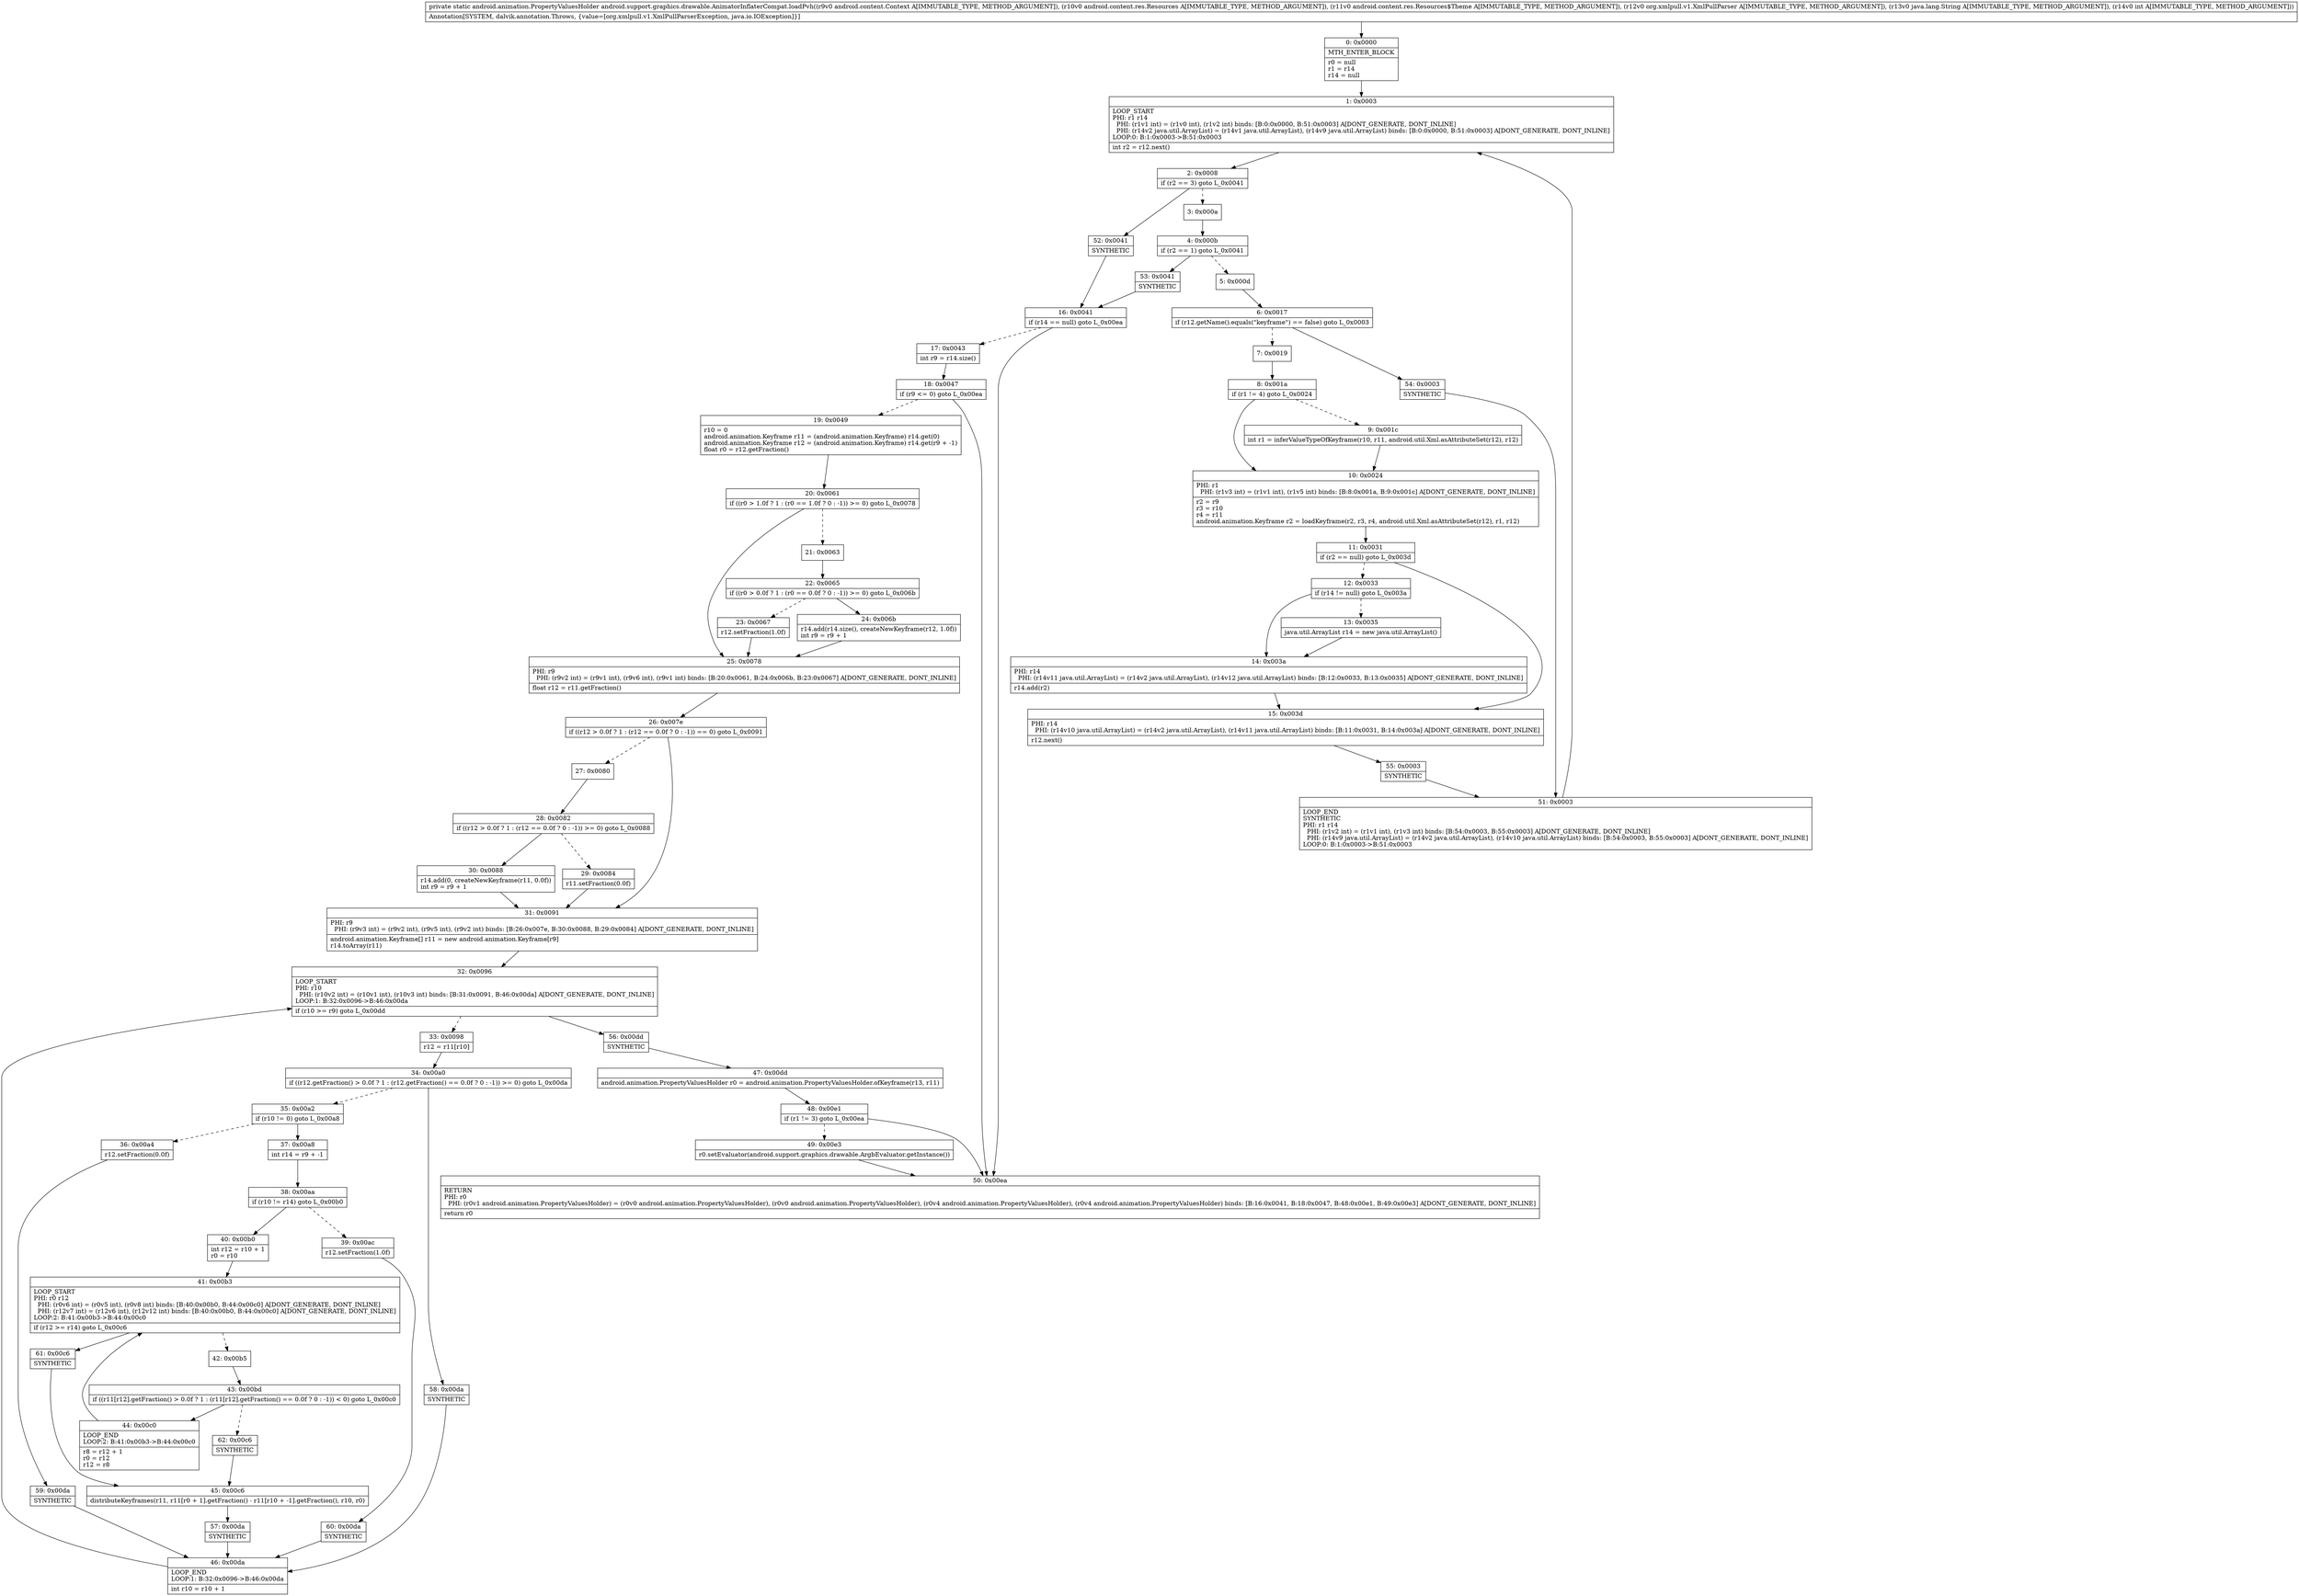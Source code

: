 digraph "CFG forandroid.support.graphics.drawable.AnimatorInflaterCompat.loadPvh(Landroid\/content\/Context;Landroid\/content\/res\/Resources;Landroid\/content\/res\/Resources$Theme;Lorg\/xmlpull\/v1\/XmlPullParser;Ljava\/lang\/String;I)Landroid\/animation\/PropertyValuesHolder;" {
Node_0 [shape=record,label="{0\:\ 0x0000|MTH_ENTER_BLOCK\l|r0 = null\lr1 = r14\lr14 = null\l}"];
Node_1 [shape=record,label="{1\:\ 0x0003|LOOP_START\lPHI: r1 r14 \l  PHI: (r1v1 int) = (r1v0 int), (r1v2 int) binds: [B:0:0x0000, B:51:0x0003] A[DONT_GENERATE, DONT_INLINE]\l  PHI: (r14v2 java.util.ArrayList) = (r14v1 java.util.ArrayList), (r14v9 java.util.ArrayList) binds: [B:0:0x0000, B:51:0x0003] A[DONT_GENERATE, DONT_INLINE]\lLOOP:0: B:1:0x0003\-\>B:51:0x0003\l|int r2 = r12.next()\l}"];
Node_2 [shape=record,label="{2\:\ 0x0008|if (r2 == 3) goto L_0x0041\l}"];
Node_3 [shape=record,label="{3\:\ 0x000a}"];
Node_4 [shape=record,label="{4\:\ 0x000b|if (r2 == 1) goto L_0x0041\l}"];
Node_5 [shape=record,label="{5\:\ 0x000d}"];
Node_6 [shape=record,label="{6\:\ 0x0017|if (r12.getName().equals(\"keyframe\") == false) goto L_0x0003\l}"];
Node_7 [shape=record,label="{7\:\ 0x0019}"];
Node_8 [shape=record,label="{8\:\ 0x001a|if (r1 != 4) goto L_0x0024\l}"];
Node_9 [shape=record,label="{9\:\ 0x001c|int r1 = inferValueTypeOfKeyframe(r10, r11, android.util.Xml.asAttributeSet(r12), r12)\l}"];
Node_10 [shape=record,label="{10\:\ 0x0024|PHI: r1 \l  PHI: (r1v3 int) = (r1v1 int), (r1v5 int) binds: [B:8:0x001a, B:9:0x001c] A[DONT_GENERATE, DONT_INLINE]\l|r2 = r9\lr3 = r10\lr4 = r11\landroid.animation.Keyframe r2 = loadKeyframe(r2, r3, r4, android.util.Xml.asAttributeSet(r12), r1, r12)\l}"];
Node_11 [shape=record,label="{11\:\ 0x0031|if (r2 == null) goto L_0x003d\l}"];
Node_12 [shape=record,label="{12\:\ 0x0033|if (r14 != null) goto L_0x003a\l}"];
Node_13 [shape=record,label="{13\:\ 0x0035|java.util.ArrayList r14 = new java.util.ArrayList()\l}"];
Node_14 [shape=record,label="{14\:\ 0x003a|PHI: r14 \l  PHI: (r14v11 java.util.ArrayList) = (r14v2 java.util.ArrayList), (r14v12 java.util.ArrayList) binds: [B:12:0x0033, B:13:0x0035] A[DONT_GENERATE, DONT_INLINE]\l|r14.add(r2)\l}"];
Node_15 [shape=record,label="{15\:\ 0x003d|PHI: r14 \l  PHI: (r14v10 java.util.ArrayList) = (r14v2 java.util.ArrayList), (r14v11 java.util.ArrayList) binds: [B:11:0x0031, B:14:0x003a] A[DONT_GENERATE, DONT_INLINE]\l|r12.next()\l}"];
Node_16 [shape=record,label="{16\:\ 0x0041|if (r14 == null) goto L_0x00ea\l}"];
Node_17 [shape=record,label="{17\:\ 0x0043|int r9 = r14.size()\l}"];
Node_18 [shape=record,label="{18\:\ 0x0047|if (r9 \<= 0) goto L_0x00ea\l}"];
Node_19 [shape=record,label="{19\:\ 0x0049|r10 = 0\landroid.animation.Keyframe r11 = (android.animation.Keyframe) r14.get(0)\landroid.animation.Keyframe r12 = (android.animation.Keyframe) r14.get(r9 + \-1)\lfloat r0 = r12.getFraction()\l}"];
Node_20 [shape=record,label="{20\:\ 0x0061|if ((r0 \> 1.0f ? 1 : (r0 == 1.0f ? 0 : \-1)) \>= 0) goto L_0x0078\l}"];
Node_21 [shape=record,label="{21\:\ 0x0063}"];
Node_22 [shape=record,label="{22\:\ 0x0065|if ((r0 \> 0.0f ? 1 : (r0 == 0.0f ? 0 : \-1)) \>= 0) goto L_0x006b\l}"];
Node_23 [shape=record,label="{23\:\ 0x0067|r12.setFraction(1.0f)\l}"];
Node_24 [shape=record,label="{24\:\ 0x006b|r14.add(r14.size(), createNewKeyframe(r12, 1.0f))\lint r9 = r9 + 1\l}"];
Node_25 [shape=record,label="{25\:\ 0x0078|PHI: r9 \l  PHI: (r9v2 int) = (r9v1 int), (r9v6 int), (r9v1 int) binds: [B:20:0x0061, B:24:0x006b, B:23:0x0067] A[DONT_GENERATE, DONT_INLINE]\l|float r12 = r11.getFraction()\l}"];
Node_26 [shape=record,label="{26\:\ 0x007e|if ((r12 \> 0.0f ? 1 : (r12 == 0.0f ? 0 : \-1)) == 0) goto L_0x0091\l}"];
Node_27 [shape=record,label="{27\:\ 0x0080}"];
Node_28 [shape=record,label="{28\:\ 0x0082|if ((r12 \> 0.0f ? 1 : (r12 == 0.0f ? 0 : \-1)) \>= 0) goto L_0x0088\l}"];
Node_29 [shape=record,label="{29\:\ 0x0084|r11.setFraction(0.0f)\l}"];
Node_30 [shape=record,label="{30\:\ 0x0088|r14.add(0, createNewKeyframe(r11, 0.0f))\lint r9 = r9 + 1\l}"];
Node_31 [shape=record,label="{31\:\ 0x0091|PHI: r9 \l  PHI: (r9v3 int) = (r9v2 int), (r9v5 int), (r9v2 int) binds: [B:26:0x007e, B:30:0x0088, B:29:0x0084] A[DONT_GENERATE, DONT_INLINE]\l|android.animation.Keyframe[] r11 = new android.animation.Keyframe[r9]\lr14.toArray(r11)\l}"];
Node_32 [shape=record,label="{32\:\ 0x0096|LOOP_START\lPHI: r10 \l  PHI: (r10v2 int) = (r10v1 int), (r10v3 int) binds: [B:31:0x0091, B:46:0x00da] A[DONT_GENERATE, DONT_INLINE]\lLOOP:1: B:32:0x0096\-\>B:46:0x00da\l|if (r10 \>= r9) goto L_0x00dd\l}"];
Node_33 [shape=record,label="{33\:\ 0x0098|r12 = r11[r10]\l}"];
Node_34 [shape=record,label="{34\:\ 0x00a0|if ((r12.getFraction() \> 0.0f ? 1 : (r12.getFraction() == 0.0f ? 0 : \-1)) \>= 0) goto L_0x00da\l}"];
Node_35 [shape=record,label="{35\:\ 0x00a2|if (r10 != 0) goto L_0x00a8\l}"];
Node_36 [shape=record,label="{36\:\ 0x00a4|r12.setFraction(0.0f)\l}"];
Node_37 [shape=record,label="{37\:\ 0x00a8|int r14 = r9 + \-1\l}"];
Node_38 [shape=record,label="{38\:\ 0x00aa|if (r10 != r14) goto L_0x00b0\l}"];
Node_39 [shape=record,label="{39\:\ 0x00ac|r12.setFraction(1.0f)\l}"];
Node_40 [shape=record,label="{40\:\ 0x00b0|int r12 = r10 + 1\lr0 = r10\l}"];
Node_41 [shape=record,label="{41\:\ 0x00b3|LOOP_START\lPHI: r0 r12 \l  PHI: (r0v6 int) = (r0v5 int), (r0v8 int) binds: [B:40:0x00b0, B:44:0x00c0] A[DONT_GENERATE, DONT_INLINE]\l  PHI: (r12v7 int) = (r12v6 int), (r12v12 int) binds: [B:40:0x00b0, B:44:0x00c0] A[DONT_GENERATE, DONT_INLINE]\lLOOP:2: B:41:0x00b3\-\>B:44:0x00c0\l|if (r12 \>= r14) goto L_0x00c6\l}"];
Node_42 [shape=record,label="{42\:\ 0x00b5}"];
Node_43 [shape=record,label="{43\:\ 0x00bd|if ((r11[r12].getFraction() \> 0.0f ? 1 : (r11[r12].getFraction() == 0.0f ? 0 : \-1)) \< 0) goto L_0x00c0\l}"];
Node_44 [shape=record,label="{44\:\ 0x00c0|LOOP_END\lLOOP:2: B:41:0x00b3\-\>B:44:0x00c0\l|r8 = r12 + 1\lr0 = r12\lr12 = r8\l}"];
Node_45 [shape=record,label="{45\:\ 0x00c6|distributeKeyframes(r11, r11[r0 + 1].getFraction() \- r11[r10 + \-1].getFraction(), r10, r0)\l}"];
Node_46 [shape=record,label="{46\:\ 0x00da|LOOP_END\lLOOP:1: B:32:0x0096\-\>B:46:0x00da\l|int r10 = r10 + 1\l}"];
Node_47 [shape=record,label="{47\:\ 0x00dd|android.animation.PropertyValuesHolder r0 = android.animation.PropertyValuesHolder.ofKeyframe(r13, r11)\l}"];
Node_48 [shape=record,label="{48\:\ 0x00e1|if (r1 != 3) goto L_0x00ea\l}"];
Node_49 [shape=record,label="{49\:\ 0x00e3|r0.setEvaluator(android.support.graphics.drawable.ArgbEvaluator.getInstance())\l}"];
Node_50 [shape=record,label="{50\:\ 0x00ea|RETURN\lPHI: r0 \l  PHI: (r0v1 android.animation.PropertyValuesHolder) = (r0v0 android.animation.PropertyValuesHolder), (r0v0 android.animation.PropertyValuesHolder), (r0v4 android.animation.PropertyValuesHolder), (r0v4 android.animation.PropertyValuesHolder) binds: [B:16:0x0041, B:18:0x0047, B:48:0x00e1, B:49:0x00e3] A[DONT_GENERATE, DONT_INLINE]\l|return r0\l}"];
Node_51 [shape=record,label="{51\:\ 0x0003|LOOP_END\lSYNTHETIC\lPHI: r1 r14 \l  PHI: (r1v2 int) = (r1v1 int), (r1v3 int) binds: [B:54:0x0003, B:55:0x0003] A[DONT_GENERATE, DONT_INLINE]\l  PHI: (r14v9 java.util.ArrayList) = (r14v2 java.util.ArrayList), (r14v10 java.util.ArrayList) binds: [B:54:0x0003, B:55:0x0003] A[DONT_GENERATE, DONT_INLINE]\lLOOP:0: B:1:0x0003\-\>B:51:0x0003\l}"];
Node_52 [shape=record,label="{52\:\ 0x0041|SYNTHETIC\l}"];
Node_53 [shape=record,label="{53\:\ 0x0041|SYNTHETIC\l}"];
Node_54 [shape=record,label="{54\:\ 0x0003|SYNTHETIC\l}"];
Node_55 [shape=record,label="{55\:\ 0x0003|SYNTHETIC\l}"];
Node_56 [shape=record,label="{56\:\ 0x00dd|SYNTHETIC\l}"];
Node_57 [shape=record,label="{57\:\ 0x00da|SYNTHETIC\l}"];
Node_58 [shape=record,label="{58\:\ 0x00da|SYNTHETIC\l}"];
Node_59 [shape=record,label="{59\:\ 0x00da|SYNTHETIC\l}"];
Node_60 [shape=record,label="{60\:\ 0x00da|SYNTHETIC\l}"];
Node_61 [shape=record,label="{61\:\ 0x00c6|SYNTHETIC\l}"];
Node_62 [shape=record,label="{62\:\ 0x00c6|SYNTHETIC\l}"];
MethodNode[shape=record,label="{private static android.animation.PropertyValuesHolder android.support.graphics.drawable.AnimatorInflaterCompat.loadPvh((r9v0 android.content.Context A[IMMUTABLE_TYPE, METHOD_ARGUMENT]), (r10v0 android.content.res.Resources A[IMMUTABLE_TYPE, METHOD_ARGUMENT]), (r11v0 android.content.res.Resources$Theme A[IMMUTABLE_TYPE, METHOD_ARGUMENT]), (r12v0 org.xmlpull.v1.XmlPullParser A[IMMUTABLE_TYPE, METHOD_ARGUMENT]), (r13v0 java.lang.String A[IMMUTABLE_TYPE, METHOD_ARGUMENT]), (r14v0 int A[IMMUTABLE_TYPE, METHOD_ARGUMENT]))  | Annotation[SYSTEM, dalvik.annotation.Throws, \{value=[org.xmlpull.v1.XmlPullParserException, java.io.IOException]\}]\l}"];
MethodNode -> Node_0;
Node_0 -> Node_1;
Node_1 -> Node_2;
Node_2 -> Node_3[style=dashed];
Node_2 -> Node_52;
Node_3 -> Node_4;
Node_4 -> Node_5[style=dashed];
Node_4 -> Node_53;
Node_5 -> Node_6;
Node_6 -> Node_7[style=dashed];
Node_6 -> Node_54;
Node_7 -> Node_8;
Node_8 -> Node_9[style=dashed];
Node_8 -> Node_10;
Node_9 -> Node_10;
Node_10 -> Node_11;
Node_11 -> Node_12[style=dashed];
Node_11 -> Node_15;
Node_12 -> Node_13[style=dashed];
Node_12 -> Node_14;
Node_13 -> Node_14;
Node_14 -> Node_15;
Node_15 -> Node_55;
Node_16 -> Node_17[style=dashed];
Node_16 -> Node_50;
Node_17 -> Node_18;
Node_18 -> Node_19[style=dashed];
Node_18 -> Node_50;
Node_19 -> Node_20;
Node_20 -> Node_21[style=dashed];
Node_20 -> Node_25;
Node_21 -> Node_22;
Node_22 -> Node_23[style=dashed];
Node_22 -> Node_24;
Node_23 -> Node_25;
Node_24 -> Node_25;
Node_25 -> Node_26;
Node_26 -> Node_27[style=dashed];
Node_26 -> Node_31;
Node_27 -> Node_28;
Node_28 -> Node_29[style=dashed];
Node_28 -> Node_30;
Node_29 -> Node_31;
Node_30 -> Node_31;
Node_31 -> Node_32;
Node_32 -> Node_33[style=dashed];
Node_32 -> Node_56;
Node_33 -> Node_34;
Node_34 -> Node_35[style=dashed];
Node_34 -> Node_58;
Node_35 -> Node_36[style=dashed];
Node_35 -> Node_37;
Node_36 -> Node_59;
Node_37 -> Node_38;
Node_38 -> Node_39[style=dashed];
Node_38 -> Node_40;
Node_39 -> Node_60;
Node_40 -> Node_41;
Node_41 -> Node_42[style=dashed];
Node_41 -> Node_61;
Node_42 -> Node_43;
Node_43 -> Node_44;
Node_43 -> Node_62[style=dashed];
Node_44 -> Node_41;
Node_45 -> Node_57;
Node_46 -> Node_32;
Node_47 -> Node_48;
Node_48 -> Node_49[style=dashed];
Node_48 -> Node_50;
Node_49 -> Node_50;
Node_51 -> Node_1;
Node_52 -> Node_16;
Node_53 -> Node_16;
Node_54 -> Node_51;
Node_55 -> Node_51;
Node_56 -> Node_47;
Node_57 -> Node_46;
Node_58 -> Node_46;
Node_59 -> Node_46;
Node_60 -> Node_46;
Node_61 -> Node_45;
Node_62 -> Node_45;
}

